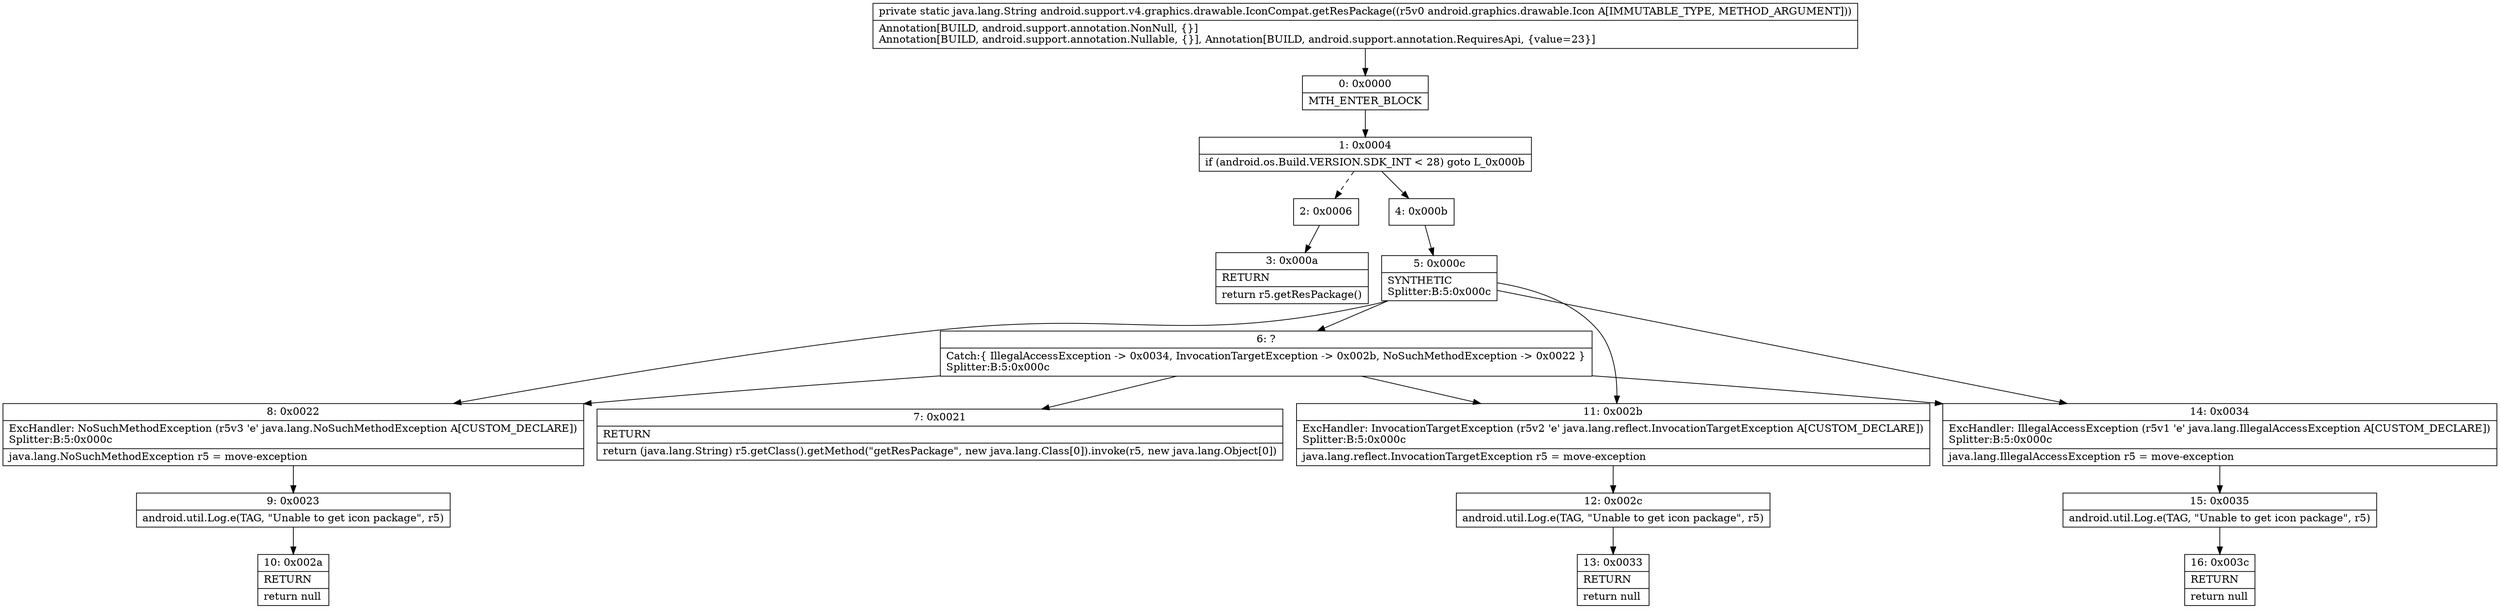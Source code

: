 digraph "CFG forandroid.support.v4.graphics.drawable.IconCompat.getResPackage(Landroid\/graphics\/drawable\/Icon;)Ljava\/lang\/String;" {
Node_0 [shape=record,label="{0\:\ 0x0000|MTH_ENTER_BLOCK\l}"];
Node_1 [shape=record,label="{1\:\ 0x0004|if (android.os.Build.VERSION.SDK_INT \< 28) goto L_0x000b\l}"];
Node_2 [shape=record,label="{2\:\ 0x0006}"];
Node_3 [shape=record,label="{3\:\ 0x000a|RETURN\l|return r5.getResPackage()\l}"];
Node_4 [shape=record,label="{4\:\ 0x000b}"];
Node_5 [shape=record,label="{5\:\ 0x000c|SYNTHETIC\lSplitter:B:5:0x000c\l}"];
Node_6 [shape=record,label="{6\:\ ?|Catch:\{ IllegalAccessException \-\> 0x0034, InvocationTargetException \-\> 0x002b, NoSuchMethodException \-\> 0x0022 \}\lSplitter:B:5:0x000c\l}"];
Node_7 [shape=record,label="{7\:\ 0x0021|RETURN\l|return (java.lang.String) r5.getClass().getMethod(\"getResPackage\", new java.lang.Class[0]).invoke(r5, new java.lang.Object[0])\l}"];
Node_8 [shape=record,label="{8\:\ 0x0022|ExcHandler: NoSuchMethodException (r5v3 'e' java.lang.NoSuchMethodException A[CUSTOM_DECLARE])\lSplitter:B:5:0x000c\l|java.lang.NoSuchMethodException r5 = move\-exception\l}"];
Node_9 [shape=record,label="{9\:\ 0x0023|android.util.Log.e(TAG, \"Unable to get icon package\", r5)\l}"];
Node_10 [shape=record,label="{10\:\ 0x002a|RETURN\l|return null\l}"];
Node_11 [shape=record,label="{11\:\ 0x002b|ExcHandler: InvocationTargetException (r5v2 'e' java.lang.reflect.InvocationTargetException A[CUSTOM_DECLARE])\lSplitter:B:5:0x000c\l|java.lang.reflect.InvocationTargetException r5 = move\-exception\l}"];
Node_12 [shape=record,label="{12\:\ 0x002c|android.util.Log.e(TAG, \"Unable to get icon package\", r5)\l}"];
Node_13 [shape=record,label="{13\:\ 0x0033|RETURN\l|return null\l}"];
Node_14 [shape=record,label="{14\:\ 0x0034|ExcHandler: IllegalAccessException (r5v1 'e' java.lang.IllegalAccessException A[CUSTOM_DECLARE])\lSplitter:B:5:0x000c\l|java.lang.IllegalAccessException r5 = move\-exception\l}"];
Node_15 [shape=record,label="{15\:\ 0x0035|android.util.Log.e(TAG, \"Unable to get icon package\", r5)\l}"];
Node_16 [shape=record,label="{16\:\ 0x003c|RETURN\l|return null\l}"];
MethodNode[shape=record,label="{private static java.lang.String android.support.v4.graphics.drawable.IconCompat.getResPackage((r5v0 android.graphics.drawable.Icon A[IMMUTABLE_TYPE, METHOD_ARGUMENT]))  | Annotation[BUILD, android.support.annotation.NonNull, \{\}]\lAnnotation[BUILD, android.support.annotation.Nullable, \{\}], Annotation[BUILD, android.support.annotation.RequiresApi, \{value=23\}]\l}"];
MethodNode -> Node_0;
Node_0 -> Node_1;
Node_1 -> Node_2[style=dashed];
Node_1 -> Node_4;
Node_2 -> Node_3;
Node_4 -> Node_5;
Node_5 -> Node_6;
Node_5 -> Node_14;
Node_5 -> Node_11;
Node_5 -> Node_8;
Node_6 -> Node_7;
Node_6 -> Node_14;
Node_6 -> Node_11;
Node_6 -> Node_8;
Node_8 -> Node_9;
Node_9 -> Node_10;
Node_11 -> Node_12;
Node_12 -> Node_13;
Node_14 -> Node_15;
Node_15 -> Node_16;
}


